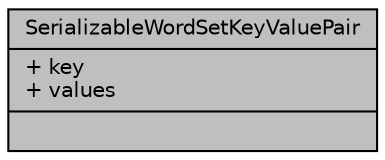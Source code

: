 digraph "SerializableWordSetKeyValuePair"
{
 // INTERACTIVE_SVG=YES
  bgcolor="transparent";
  edge [fontname="Helvetica",fontsize="10",labelfontname="Helvetica",labelfontsize="10"];
  node [fontname="Helvetica",fontsize="10",shape=record];
  Node1 [label="{SerializableWordSetKeyValuePair\n|+ key\l+ values\l|}",height=0.2,width=0.4,color="black", fillcolor="grey75", style="filled" fontcolor="black"];
}
